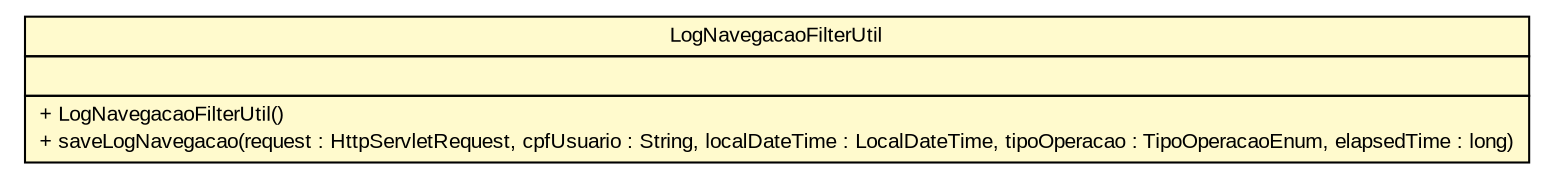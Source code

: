 #!/usr/local/bin/dot
#
# Class diagram 
# Generated by UMLGraph version R5_6 (http://www.umlgraph.org/)
#

digraph G {
	edge [fontname="arial",fontsize=10,labelfontname="arial",labelfontsize=10];
	node [fontname="arial",fontsize=10,shape=plaintext];
	nodesep=0.25;
	ranksep=0.5;
	// br.gov.to.sefaz.seg.filter.LogNavegacaoFilterUtil
	c663 [label=<<table title="br.gov.to.sefaz.seg.filter.LogNavegacaoFilterUtil" border="0" cellborder="1" cellspacing="0" cellpadding="2" port="p" bgcolor="lemonChiffon" href="./LogNavegacaoFilterUtil.html">
		<tr><td><table border="0" cellspacing="0" cellpadding="1">
<tr><td align="center" balign="center"> LogNavegacaoFilterUtil </td></tr>
		</table></td></tr>
		<tr><td><table border="0" cellspacing="0" cellpadding="1">
<tr><td align="left" balign="left">  </td></tr>
		</table></td></tr>
		<tr><td><table border="0" cellspacing="0" cellpadding="1">
<tr><td align="left" balign="left"> + LogNavegacaoFilterUtil() </td></tr>
<tr><td align="left" balign="left"> + saveLogNavegacao(request : HttpServletRequest, cpfUsuario : String, localDateTime : LocalDateTime, tipoOperacao : TipoOperacaoEnum, elapsedTime : long) </td></tr>
		</table></td></tr>
		</table>>, URL="./LogNavegacaoFilterUtil.html", fontname="arial", fontcolor="black", fontsize=10.0];
}

